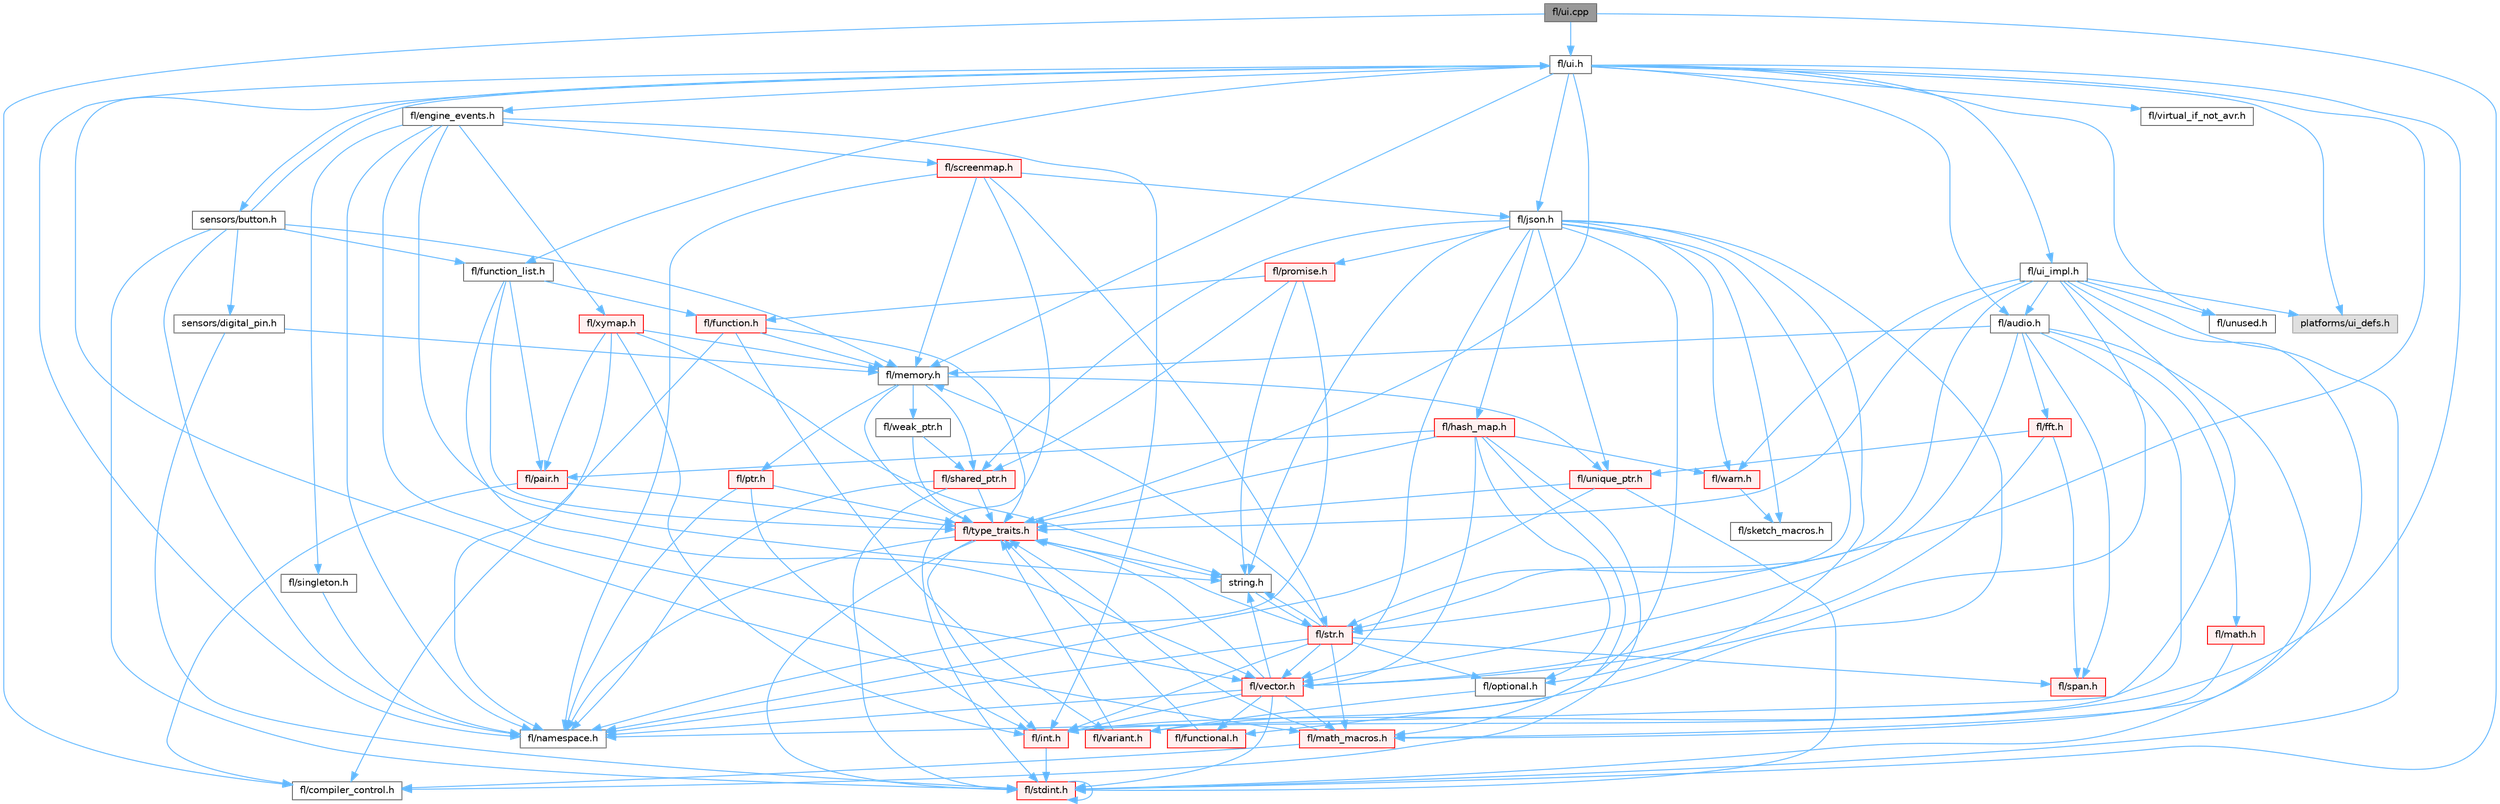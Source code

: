 digraph "fl/ui.cpp"
{
 // INTERACTIVE_SVG=YES
 // LATEX_PDF_SIZE
  bgcolor="transparent";
  edge [fontname=Helvetica,fontsize=10,labelfontname=Helvetica,labelfontsize=10];
  node [fontname=Helvetica,fontsize=10,shape=box,height=0.2,width=0.4];
  Node1 [id="Node000001",label="fl/ui.cpp",height=0.2,width=0.4,color="gray40", fillcolor="grey60", style="filled", fontcolor="black",tooltip=" "];
  Node1 -> Node2 [id="edge1_Node000001_Node000002",color="steelblue1",style="solid",tooltip=" "];
  Node2 [id="Node000002",label="fl/ui.h",height=0.2,width=0.4,color="grey40", fillcolor="white", style="filled",URL="$d9/d3b/ui_8h.html",tooltip=" "];
  Node2 -> Node3 [id="edge2_Node000002_Node000003",color="steelblue1",style="solid",tooltip=" "];
  Node3 [id="Node000003",label="fl/namespace.h",height=0.2,width=0.4,color="grey40", fillcolor="white", style="filled",URL="$df/d2a/namespace_8h.html",tooltip="Implements the FastLED namespace macros."];
  Node2 -> Node4 [id="edge3_Node000002_Node000004",color="steelblue1",style="solid",tooltip=" "];
  Node4 [id="Node000004",label="fl/memory.h",height=0.2,width=0.4,color="grey40", fillcolor="white", style="filled",URL="$dc/d18/memory_8h.html",tooltip=" "];
  Node4 -> Node5 [id="edge4_Node000004_Node000005",color="steelblue1",style="solid",tooltip=" "];
  Node5 [id="Node000005",label="fl/ptr.h",height=0.2,width=0.4,color="red", fillcolor="#FFF0F0", style="filled",URL="$dd/d98/ptr_8h.html",tooltip=" "];
  Node5 -> Node3 [id="edge5_Node000005_Node000003",color="steelblue1",style="solid",tooltip=" "];
  Node5 -> Node8 [id="edge6_Node000005_Node000008",color="steelblue1",style="solid",tooltip=" "];
  Node8 [id="Node000008",label="fl/type_traits.h",height=0.2,width=0.4,color="red", fillcolor="#FFF0F0", style="filled",URL="$df/d63/type__traits_8h.html",tooltip=" "];
  Node8 -> Node9 [id="edge7_Node000008_Node000009",color="steelblue1",style="solid",tooltip=" "];
  Node9 [id="Node000009",label="string.h",height=0.2,width=0.4,color="grey40", fillcolor="white", style="filled",URL="$da/d66/string_8h.html",tooltip=" "];
  Node9 -> Node10 [id="edge8_Node000009_Node000010",color="steelblue1",style="solid",tooltip=" "];
  Node10 [id="Node000010",label="fl/str.h",height=0.2,width=0.4,color="red", fillcolor="#FFF0F0", style="filled",URL="$d1/d93/str_8h.html",tooltip=" "];
  Node10 -> Node11 [id="edge9_Node000010_Node000011",color="steelblue1",style="solid",tooltip=" "];
  Node11 [id="Node000011",label="fl/int.h",height=0.2,width=0.4,color="red", fillcolor="#FFF0F0", style="filled",URL="$d3/d7e/int_8h.html",tooltip=" "];
  Node11 -> Node12 [id="edge10_Node000011_Node000012",color="steelblue1",style="solid",tooltip=" "];
  Node12 [id="Node000012",label="fl/stdint.h",height=0.2,width=0.4,color="red", fillcolor="#FFF0F0", style="filled",URL="$df/dd8/stdint_8h.html",tooltip=" "];
  Node12 -> Node12 [id="edge11_Node000012_Node000012",color="steelblue1",style="solid",tooltip=" "];
  Node10 -> Node9 [id="edge12_Node000010_Node000009",color="steelblue1",style="solid",tooltip=" "];
  Node10 -> Node21 [id="edge13_Node000010_Node000021",color="steelblue1",style="solid",tooltip=" "];
  Node21 [id="Node000021",label="fl/math_macros.h",height=0.2,width=0.4,color="red", fillcolor="#FFF0F0", style="filled",URL="$d8/db8/math__macros_8h.html",tooltip=" "];
  Node21 -> Node22 [id="edge14_Node000021_Node000022",color="steelblue1",style="solid",tooltip=" "];
  Node22 [id="Node000022",label="fl/compiler_control.h",height=0.2,width=0.4,color="grey40", fillcolor="white", style="filled",URL="$d4/d54/compiler__control_8h.html",tooltip=" "];
  Node21 -> Node8 [id="edge15_Node000021_Node000008",color="steelblue1",style="solid",tooltip=" "];
  Node10 -> Node3 [id="edge16_Node000010_Node000003",color="steelblue1",style="solid",tooltip=" "];
  Node10 -> Node4 [id="edge17_Node000010_Node000004",color="steelblue1",style="solid",tooltip=" "];
  Node10 -> Node24 [id="edge18_Node000010_Node000024",color="steelblue1",style="solid",tooltip=" "];
  Node24 [id="Node000024",label="fl/optional.h",height=0.2,width=0.4,color="grey40", fillcolor="white", style="filled",URL="$dc/d62/optional_8h.html",tooltip=" "];
  Node24 -> Node25 [id="edge19_Node000024_Node000025",color="steelblue1",style="solid",tooltip=" "];
  Node25 [id="Node000025",label="fl/variant.h",height=0.2,width=0.4,color="red", fillcolor="#FFF0F0", style="filled",URL="$d6/d10/variant_8h.html",tooltip=" "];
  Node25 -> Node8 [id="edge20_Node000025_Node000008",color="steelblue1",style="solid",tooltip=" "];
  Node10 -> Node8 [id="edge21_Node000010_Node000008",color="steelblue1",style="solid",tooltip=" "];
  Node10 -> Node28 [id="edge22_Node000010_Node000028",color="steelblue1",style="solid",tooltip=" "];
  Node28 [id="Node000028",label="fl/vector.h",height=0.2,width=0.4,color="red", fillcolor="#FFF0F0", style="filled",URL="$d6/d68/vector_8h.html",tooltip=" "];
  Node28 -> Node12 [id="edge23_Node000028_Node000012",color="steelblue1",style="solid",tooltip=" "];
  Node28 -> Node11 [id="edge24_Node000028_Node000011",color="steelblue1",style="solid",tooltip=" "];
  Node28 -> Node9 [id="edge25_Node000028_Node000009",color="steelblue1",style="solid",tooltip=" "];
  Node28 -> Node29 [id="edge26_Node000028_Node000029",color="steelblue1",style="solid",tooltip=" "];
  Node29 [id="Node000029",label="fl/functional.h",height=0.2,width=0.4,color="red", fillcolor="#FFF0F0", style="filled",URL="$d8/dea/functional_8h.html",tooltip=" "];
  Node29 -> Node8 [id="edge27_Node000029_Node000008",color="steelblue1",style="solid",tooltip=" "];
  Node28 -> Node21 [id="edge28_Node000028_Node000021",color="steelblue1",style="solid",tooltip=" "];
  Node28 -> Node3 [id="edge29_Node000028_Node000003",color="steelblue1",style="solid",tooltip=" "];
  Node28 -> Node8 [id="edge30_Node000028_Node000008",color="steelblue1",style="solid",tooltip=" "];
  Node10 -> Node41 [id="edge31_Node000010_Node000041",color="steelblue1",style="solid",tooltip=" "];
  Node41 [id="Node000041",label="fl/span.h",height=0.2,width=0.4,color="red", fillcolor="#FFF0F0", style="filled",URL="$d4/d7a/span_8h.html",tooltip=" "];
  Node8 -> Node12 [id="edge32_Node000008_Node000012",color="steelblue1",style="solid",tooltip=" "];
  Node8 -> Node3 [id="edge33_Node000008_Node000003",color="steelblue1",style="solid",tooltip=" "];
  Node8 -> Node11 [id="edge34_Node000008_Node000011",color="steelblue1",style="solid",tooltip=" "];
  Node5 -> Node11 [id="edge35_Node000005_Node000011",color="steelblue1",style="solid",tooltip=" "];
  Node4 -> Node48 [id="edge36_Node000004_Node000048",color="steelblue1",style="solid",tooltip=" "];
  Node48 [id="Node000048",label="fl/shared_ptr.h",height=0.2,width=0.4,color="red", fillcolor="#FFF0F0", style="filled",URL="$df/d6a/shared__ptr_8h.html",tooltip=" "];
  Node48 -> Node3 [id="edge37_Node000048_Node000003",color="steelblue1",style="solid",tooltip=" "];
  Node48 -> Node8 [id="edge38_Node000048_Node000008",color="steelblue1",style="solid",tooltip=" "];
  Node48 -> Node12 [id="edge39_Node000048_Node000012",color="steelblue1",style="solid",tooltip=" "];
  Node4 -> Node51 [id="edge40_Node000004_Node000051",color="steelblue1",style="solid",tooltip=" "];
  Node51 [id="Node000051",label="fl/weak_ptr.h",height=0.2,width=0.4,color="grey40", fillcolor="white", style="filled",URL="$dc/db4/weak__ptr_8h.html",tooltip=" "];
  Node51 -> Node48 [id="edge41_Node000051_Node000048",color="steelblue1",style="solid",tooltip=" "];
  Node51 -> Node8 [id="edge42_Node000051_Node000008",color="steelblue1",style="solid",tooltip=" "];
  Node4 -> Node7 [id="edge43_Node000004_Node000007",color="steelblue1",style="solid",tooltip=" "];
  Node7 [id="Node000007",label="fl/unique_ptr.h",height=0.2,width=0.4,color="red", fillcolor="#FFF0F0", style="filled",URL="$da/d4b/unique__ptr_8h.html",tooltip=" "];
  Node7 -> Node3 [id="edge44_Node000007_Node000003",color="steelblue1",style="solid",tooltip=" "];
  Node7 -> Node8 [id="edge45_Node000007_Node000008",color="steelblue1",style="solid",tooltip=" "];
  Node7 -> Node12 [id="edge46_Node000007_Node000012",color="steelblue1",style="solid",tooltip=" "];
  Node4 -> Node8 [id="edge47_Node000004_Node000008",color="steelblue1",style="solid",tooltip=" "];
  Node2 -> Node52 [id="edge48_Node000002_Node000052",color="steelblue1",style="solid",tooltip=" "];
  Node52 [id="Node000052",label="fl/json.h",height=0.2,width=0.4,color="grey40", fillcolor="white", style="filled",URL="$d7/d91/fl_2json_8h.html",tooltip="FastLED's Elegant JSON Library: fl::Json"];
  Node52 -> Node9 [id="edge49_Node000052_Node000009",color="steelblue1",style="solid",tooltip=" "];
  Node52 -> Node28 [id="edge50_Node000052_Node000028",color="steelblue1",style="solid",tooltip=" "];
  Node52 -> Node53 [id="edge51_Node000052_Node000053",color="steelblue1",style="solid",tooltip=" "];
  Node53 [id="Node000053",label="fl/hash_map.h",height=0.2,width=0.4,color="red", fillcolor="#FFF0F0", style="filled",URL="$d6/d13/hash__map_8h.html",tooltip=" "];
  Node53 -> Node24 [id="edge52_Node000053_Node000024",color="steelblue1",style="solid",tooltip=" "];
  Node53 -> Node57 [id="edge53_Node000053_Node000057",color="steelblue1",style="solid",tooltip=" "];
  Node57 [id="Node000057",label="fl/pair.h",height=0.2,width=0.4,color="red", fillcolor="#FFF0F0", style="filled",URL="$d3/d41/pair_8h.html",tooltip=" "];
  Node57 -> Node22 [id="edge54_Node000057_Node000022",color="steelblue1",style="solid",tooltip=" "];
  Node57 -> Node8 [id="edge55_Node000057_Node000008",color="steelblue1",style="solid",tooltip=" "];
  Node53 -> Node8 [id="edge56_Node000053_Node000008",color="steelblue1",style="solid",tooltip=" "];
  Node53 -> Node28 [id="edge57_Node000053_Node000028",color="steelblue1",style="solid",tooltip=" "];
  Node53 -> Node58 [id="edge58_Node000053_Node000058",color="steelblue1",style="solid",tooltip=" "];
  Node58 [id="Node000058",label="fl/warn.h",height=0.2,width=0.4,color="red", fillcolor="#FFF0F0", style="filled",URL="$de/d77/warn_8h.html",tooltip=" "];
  Node58 -> Node69 [id="edge59_Node000058_Node000069",color="steelblue1",style="solid",tooltip=" "];
  Node69 [id="Node000069",label="fl/sketch_macros.h",height=0.2,width=0.4,color="grey40", fillcolor="white", style="filled",URL="$d1/dbc/sketch__macros_8h.html",tooltip=" "];
  Node53 -> Node22 [id="edge60_Node000053_Node000022",color="steelblue1",style="solid",tooltip=" "];
  Node53 -> Node21 [id="edge61_Node000053_Node000021",color="steelblue1",style="solid",tooltip=" "];
  Node52 -> Node25 [id="edge62_Node000052_Node000025",color="steelblue1",style="solid",tooltip=" "];
  Node52 -> Node24 [id="edge63_Node000052_Node000024",color="steelblue1",style="solid",tooltip=" "];
  Node52 -> Node7 [id="edge64_Node000052_Node000007",color="steelblue1",style="solid",tooltip=" "];
  Node52 -> Node48 [id="edge65_Node000052_Node000048",color="steelblue1",style="solid",tooltip=" "];
  Node52 -> Node29 [id="edge66_Node000052_Node000029",color="steelblue1",style="solid",tooltip=" "];
  Node52 -> Node10 [id="edge67_Node000052_Node000010",color="steelblue1",style="solid",tooltip=" "];
  Node52 -> Node70 [id="edge68_Node000052_Node000070",color="steelblue1",style="solid",tooltip=" "];
  Node70 [id="Node000070",label="fl/promise.h",height=0.2,width=0.4,color="red", fillcolor="#FFF0F0", style="filled",URL="$d6/d17/promise_8h.html",tooltip="Promise-based fluent API for FastLED - standalone async primitives."];
  Node70 -> Node3 [id="edge69_Node000070_Node000003",color="steelblue1",style="solid",tooltip=" "];
  Node70 -> Node71 [id="edge70_Node000070_Node000071",color="steelblue1",style="solid",tooltip=" "];
  Node71 [id="Node000071",label="fl/function.h",height=0.2,width=0.4,color="red", fillcolor="#FFF0F0", style="filled",URL="$dd/d67/function_8h.html",tooltip=" "];
  Node71 -> Node4 [id="edge71_Node000071_Node000004",color="steelblue1",style="solid",tooltip=" "];
  Node71 -> Node8 [id="edge72_Node000071_Node000008",color="steelblue1",style="solid",tooltip=" "];
  Node71 -> Node22 [id="edge73_Node000071_Node000022",color="steelblue1",style="solid",tooltip=" "];
  Node71 -> Node25 [id="edge74_Node000071_Node000025",color="steelblue1",style="solid",tooltip=" "];
  Node70 -> Node9 [id="edge75_Node000070_Node000009",color="steelblue1",style="solid",tooltip=" "];
  Node70 -> Node48 [id="edge76_Node000070_Node000048",color="steelblue1",style="solid",tooltip=" "];
  Node52 -> Node58 [id="edge77_Node000052_Node000058",color="steelblue1",style="solid",tooltip=" "];
  Node52 -> Node69 [id="edge78_Node000052_Node000069",color="steelblue1",style="solid",tooltip=" "];
  Node2 -> Node10 [id="edge79_Node000002_Node000010",color="steelblue1",style="solid",tooltip=" "];
  Node2 -> Node11 [id="edge80_Node000002_Node000011",color="steelblue1",style="solid",tooltip=" "];
  Node2 -> Node72 [id="edge81_Node000002_Node000072",color="steelblue1",style="solid",tooltip=" "];
  Node72 [id="Node000072",label="fl/audio.h",height=0.2,width=0.4,color="grey40", fillcolor="white", style="filled",URL="$da/d09/audio_8h.html",tooltip=" "];
  Node72 -> Node73 [id="edge82_Node000072_Node000073",color="steelblue1",style="solid",tooltip=" "];
  Node73 [id="Node000073",label="fl/fft.h",height=0.2,width=0.4,color="red", fillcolor="#FFF0F0", style="filled",URL="$d7/d76/fft_8h.html",tooltip=" "];
  Node73 -> Node7 [id="edge83_Node000073_Node000007",color="steelblue1",style="solid",tooltip=" "];
  Node73 -> Node41 [id="edge84_Node000073_Node000041",color="steelblue1",style="solid",tooltip=" "];
  Node73 -> Node28 [id="edge85_Node000073_Node000028",color="steelblue1",style="solid",tooltip=" "];
  Node72 -> Node16 [id="edge86_Node000072_Node000016",color="steelblue1",style="solid",tooltip=" "];
  Node16 [id="Node000016",label="fl/math.h",height=0.2,width=0.4,color="red", fillcolor="#FFF0F0", style="filled",URL="$df/db1/math_8h.html",tooltip=" "];
  Node16 -> Node21 [id="edge87_Node000016_Node000021",color="steelblue1",style="solid",tooltip=" "];
  Node72 -> Node4 [id="edge88_Node000072_Node000004",color="steelblue1",style="solid",tooltip=" "];
  Node72 -> Node41 [id="edge89_Node000072_Node000041",color="steelblue1",style="solid",tooltip=" "];
  Node72 -> Node28 [id="edge90_Node000072_Node000028",color="steelblue1",style="solid",tooltip=" "];
  Node72 -> Node11 [id="edge91_Node000072_Node000011",color="steelblue1",style="solid",tooltip=" "];
  Node72 -> Node12 [id="edge92_Node000072_Node000012",color="steelblue1",style="solid",tooltip=" "];
  Node2 -> Node74 [id="edge93_Node000002_Node000074",color="steelblue1",style="solid",tooltip=" "];
  Node74 [id="Node000074",label="fl/engine_events.h",height=0.2,width=0.4,color="grey40", fillcolor="white", style="filled",URL="$db/dc0/engine__events_8h.html",tooltip=" "];
  Node74 -> Node3 [id="edge94_Node000074_Node000003",color="steelblue1",style="solid",tooltip=" "];
  Node74 -> Node75 [id="edge95_Node000074_Node000075",color="steelblue1",style="solid",tooltip=" "];
  Node75 [id="Node000075",label="fl/screenmap.h",height=0.2,width=0.4,color="red", fillcolor="#FFF0F0", style="filled",URL="$d7/d97/screenmap_8h.html",tooltip=" "];
  Node75 -> Node12 [id="edge96_Node000075_Node000012",color="steelblue1",style="solid",tooltip=" "];
  Node75 -> Node4 [id="edge97_Node000075_Node000004",color="steelblue1",style="solid",tooltip=" "];
  Node75 -> Node3 [id="edge98_Node000075_Node000003",color="steelblue1",style="solid",tooltip=" "];
  Node75 -> Node10 [id="edge99_Node000075_Node000010",color="steelblue1",style="solid",tooltip=" "];
  Node75 -> Node52 [id="edge100_Node000075_Node000052",color="steelblue1",style="solid",tooltip=" "];
  Node74 -> Node84 [id="edge101_Node000074_Node000084",color="steelblue1",style="solid",tooltip=" "];
  Node84 [id="Node000084",label="fl/singleton.h",height=0.2,width=0.4,color="grey40", fillcolor="white", style="filled",URL="$d4/d0b/singleton_8h.html",tooltip=" "];
  Node84 -> Node3 [id="edge102_Node000084_Node000003",color="steelblue1",style="solid",tooltip=" "];
  Node74 -> Node28 [id="edge103_Node000074_Node000028",color="steelblue1",style="solid",tooltip=" "];
  Node74 -> Node85 [id="edge104_Node000074_Node000085",color="steelblue1",style="solid",tooltip=" "];
  Node85 [id="Node000085",label="fl/xymap.h",height=0.2,width=0.4,color="red", fillcolor="#FFF0F0", style="filled",URL="$da/d61/xymap_8h.html",tooltip=" "];
  Node85 -> Node11 [id="edge105_Node000085_Node000011",color="steelblue1",style="solid",tooltip=" "];
  Node85 -> Node3 [id="edge106_Node000085_Node000003",color="steelblue1",style="solid",tooltip=" "];
  Node85 -> Node57 [id="edge107_Node000085_Node000057",color="steelblue1",style="solid",tooltip=" "];
  Node85 -> Node9 [id="edge108_Node000085_Node000009",color="steelblue1",style="solid",tooltip=" "];
  Node85 -> Node4 [id="edge109_Node000085_Node000004",color="steelblue1",style="solid",tooltip=" "];
  Node74 -> Node9 [id="edge110_Node000074_Node000009",color="steelblue1",style="solid",tooltip=" "];
  Node74 -> Node11 [id="edge111_Node000074_Node000011",color="steelblue1",style="solid",tooltip=" "];
  Node2 -> Node87 [id="edge112_Node000002_Node000087",color="steelblue1",style="solid",tooltip=" "];
  Node87 [id="Node000087",label="fl/function_list.h",height=0.2,width=0.4,color="grey40", fillcolor="white", style="filled",URL="$d0/d64/function__list_8h.html",tooltip=" "];
  Node87 -> Node71 [id="edge113_Node000087_Node000071",color="steelblue1",style="solid",tooltip=" "];
  Node87 -> Node57 [id="edge114_Node000087_Node000057",color="steelblue1",style="solid",tooltip=" "];
  Node87 -> Node28 [id="edge115_Node000087_Node000028",color="steelblue1",style="solid",tooltip=" "];
  Node87 -> Node8 [id="edge116_Node000087_Node000008",color="steelblue1",style="solid",tooltip=" "];
  Node2 -> Node21 [id="edge117_Node000002_Node000021",color="steelblue1",style="solid",tooltip=" "];
  Node2 -> Node8 [id="edge118_Node000002_Node000008",color="steelblue1",style="solid",tooltip=" "];
  Node2 -> Node88 [id="edge119_Node000002_Node000088",color="steelblue1",style="solid",tooltip=" "];
  Node88 [id="Node000088",label="fl/ui_impl.h",height=0.2,width=0.4,color="grey40", fillcolor="white", style="filled",URL="$d6/dc0/ui__impl_8h.html",tooltip=" "];
  Node88 -> Node12 [id="edge120_Node000088_Node000012",color="steelblue1",style="solid",tooltip=" "];
  Node88 -> Node72 [id="edge121_Node000088_Node000072",color="steelblue1",style="solid",tooltip=" "];
  Node88 -> Node21 [id="edge122_Node000088_Node000021",color="steelblue1",style="solid",tooltip=" "];
  Node88 -> Node3 [id="edge123_Node000088_Node000003",color="steelblue1",style="solid",tooltip=" "];
  Node88 -> Node10 [id="edge124_Node000088_Node000010",color="steelblue1",style="solid",tooltip=" "];
  Node88 -> Node8 [id="edge125_Node000088_Node000008",color="steelblue1",style="solid",tooltip=" "];
  Node88 -> Node37 [id="edge126_Node000088_Node000037",color="steelblue1",style="solid",tooltip=" "];
  Node37 [id="Node000037",label="fl/unused.h",height=0.2,width=0.4,color="grey40", fillcolor="white", style="filled",URL="$d8/d4b/unused_8h.html",tooltip=" "];
  Node88 -> Node28 [id="edge127_Node000088_Node000028",color="steelblue1",style="solid",tooltip=" "];
  Node88 -> Node58 [id="edge128_Node000088_Node000058",color="steelblue1",style="solid",tooltip=" "];
  Node88 -> Node89 [id="edge129_Node000088_Node000089",color="steelblue1",style="solid",tooltip=" "];
  Node89 [id="Node000089",label="platforms/ui_defs.h",height=0.2,width=0.4,color="grey60", fillcolor="#E0E0E0", style="filled",tooltip=" "];
  Node2 -> Node37 [id="edge130_Node000002_Node000037",color="steelblue1",style="solid",tooltip=" "];
  Node2 -> Node89 [id="edge131_Node000002_Node000089",color="steelblue1",style="solid",tooltip=" "];
  Node2 -> Node90 [id="edge132_Node000002_Node000090",color="steelblue1",style="solid",tooltip=" "];
  Node90 [id="Node000090",label="sensors/button.h",height=0.2,width=0.4,color="grey40", fillcolor="white", style="filled",URL="$d7/d0e/button_8h.html",tooltip=" "];
  Node90 -> Node12 [id="edge133_Node000090_Node000012",color="steelblue1",style="solid",tooltip=" "];
  Node90 -> Node87 [id="edge134_Node000090_Node000087",color="steelblue1",style="solid",tooltip=" "];
  Node90 -> Node3 [id="edge135_Node000090_Node000003",color="steelblue1",style="solid",tooltip=" "];
  Node90 -> Node4 [id="edge136_Node000090_Node000004",color="steelblue1",style="solid",tooltip=" "];
  Node90 -> Node2 [id="edge137_Node000090_Node000002",color="steelblue1",style="solid",tooltip=" "];
  Node90 -> Node91 [id="edge138_Node000090_Node000091",color="steelblue1",style="solid",tooltip=" "];
  Node91 [id="Node000091",label="sensors/digital_pin.h",height=0.2,width=0.4,color="grey40", fillcolor="white", style="filled",URL="$dd/d83/digital__pin_8h.html",tooltip=" "];
  Node91 -> Node12 [id="edge139_Node000091_Node000012",color="steelblue1",style="solid",tooltip=" "];
  Node91 -> Node4 [id="edge140_Node000091_Node000004",color="steelblue1",style="solid",tooltip=" "];
  Node2 -> Node92 [id="edge141_Node000002_Node000092",color="steelblue1",style="solid",tooltip=" "];
  Node92 [id="Node000092",label="fl/virtual_if_not_avr.h",height=0.2,width=0.4,color="grey40", fillcolor="white", style="filled",URL="$da/ddb/virtual__if__not__avr_8h.html",tooltip=" "];
  Node1 -> Node12 [id="edge142_Node000001_Node000012",color="steelblue1",style="solid",tooltip=" "];
  Node1 -> Node22 [id="edge143_Node000001_Node000022",color="steelblue1",style="solid",tooltip=" "];
}
